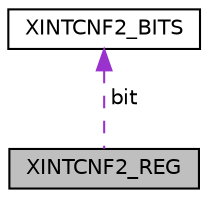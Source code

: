 digraph "XINTCNF2_REG"
{
  edge [fontname="Helvetica",fontsize="10",labelfontname="Helvetica",labelfontsize="10"];
  node [fontname="Helvetica",fontsize="10",shape=record];
  Node1 [label="XINTCNF2_REG",height=0.2,width=0.4,color="black", fillcolor="grey75", style="filled", fontcolor="black"];
  Node2 -> Node1 [dir="back",color="darkorchid3",fontsize="10",style="dashed",label=" bit" ,fontname="Helvetica"];
  Node2 [label="XINTCNF2_BITS",height=0.2,width=0.4,color="black", fillcolor="white", style="filled",URL="$struct_x_i_n_t_c_n_f2___b_i_t_s.html"];
}
